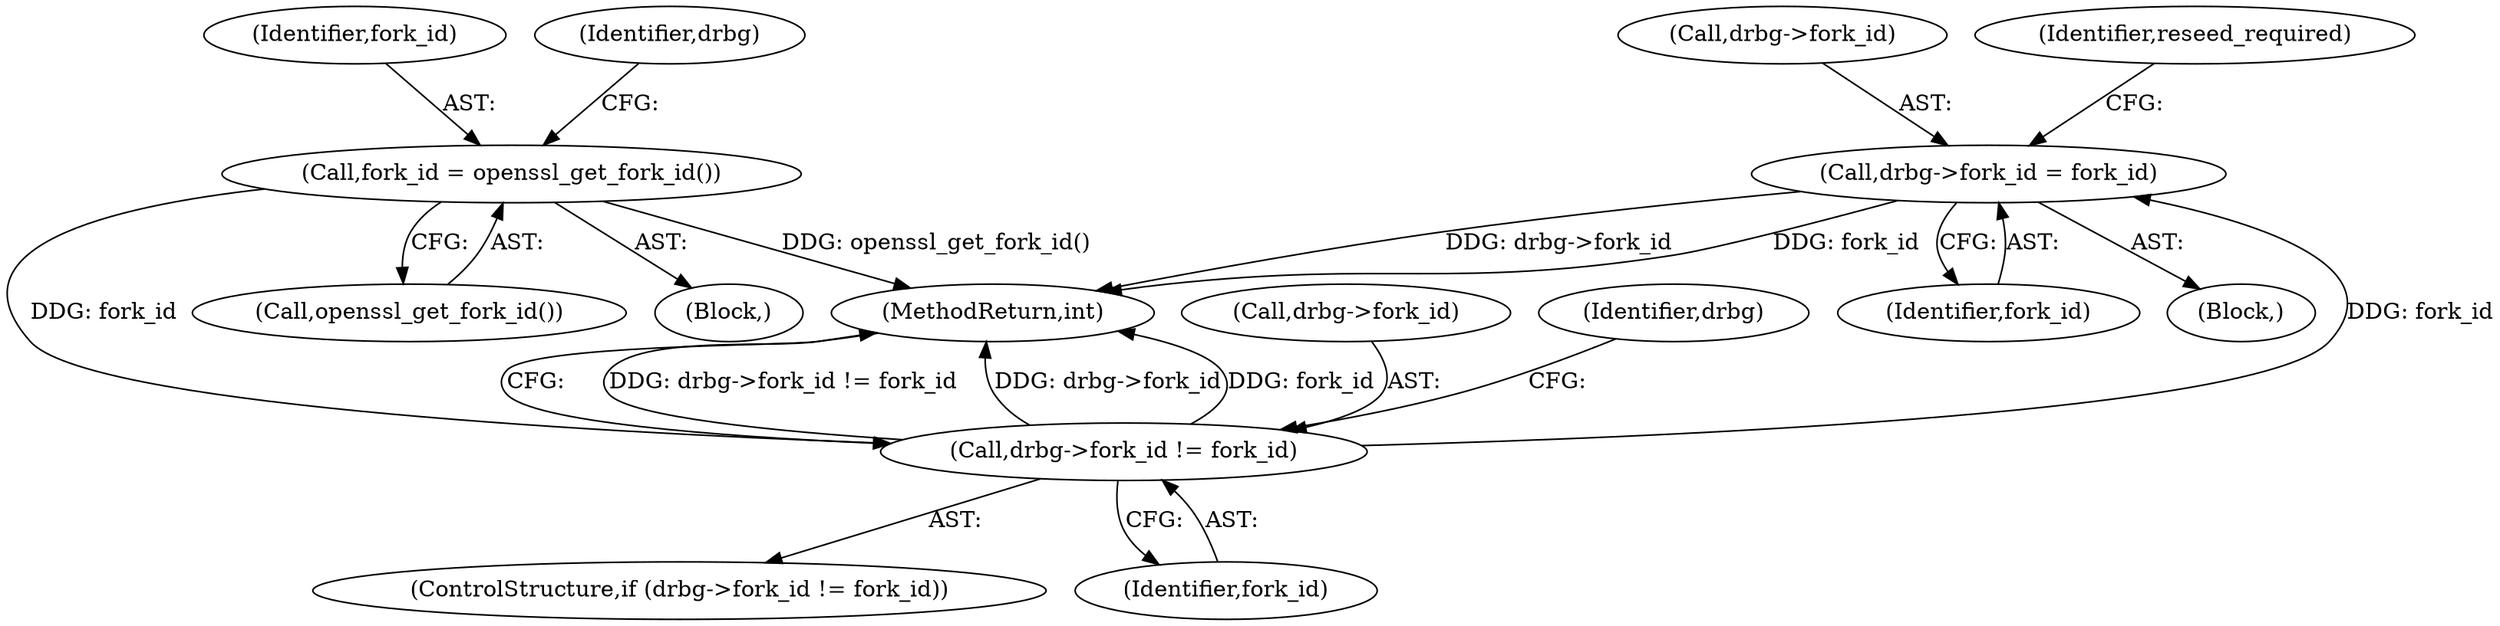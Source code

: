 digraph "0_openssl_1b0fe00e2704b5e20334a16d3c9099d1ba2ef1be_0@pointer" {
"1000185" [label="(Call,drbg->fork_id = fork_id)"];
"1000179" [label="(Call,drbg->fork_id != fork_id)"];
"1000175" [label="(Call,fork_id = openssl_get_fork_id())"];
"1000186" [label="(Call,drbg->fork_id)"];
"1000180" [label="(Call,drbg->fork_id)"];
"1000189" [label="(Identifier,fork_id)"];
"1000175" [label="(Call,fork_id = openssl_get_fork_id())"];
"1000177" [label="(Call,openssl_get_fork_id())"];
"1000191" [label="(Identifier,reseed_required)"];
"1000178" [label="(ControlStructure,if (drbg->fork_id != fork_id))"];
"1000176" [label="(Identifier,fork_id)"];
"1000193" [label="(MethodReturn,int)"];
"1000187" [label="(Identifier,drbg)"];
"1000181" [label="(Identifier,drbg)"];
"1000183" [label="(Identifier,fork_id)"];
"1000184" [label="(Block,)"];
"1000185" [label="(Call,drbg->fork_id = fork_id)"];
"1000179" [label="(Call,drbg->fork_id != fork_id)"];
"1000107" [label="(Block,)"];
"1000185" -> "1000184"  [label="AST: "];
"1000185" -> "1000189"  [label="CFG: "];
"1000186" -> "1000185"  [label="AST: "];
"1000189" -> "1000185"  [label="AST: "];
"1000191" -> "1000185"  [label="CFG: "];
"1000185" -> "1000193"  [label="DDG: drbg->fork_id"];
"1000185" -> "1000193"  [label="DDG: fork_id"];
"1000179" -> "1000185"  [label="DDG: fork_id"];
"1000179" -> "1000178"  [label="AST: "];
"1000179" -> "1000183"  [label="CFG: "];
"1000180" -> "1000179"  [label="AST: "];
"1000183" -> "1000179"  [label="AST: "];
"1000187" -> "1000179"  [label="CFG: "];
"1000193" -> "1000179"  [label="CFG: "];
"1000179" -> "1000193"  [label="DDG: drbg->fork_id != fork_id"];
"1000179" -> "1000193"  [label="DDG: drbg->fork_id"];
"1000179" -> "1000193"  [label="DDG: fork_id"];
"1000175" -> "1000179"  [label="DDG: fork_id"];
"1000175" -> "1000107"  [label="AST: "];
"1000175" -> "1000177"  [label="CFG: "];
"1000176" -> "1000175"  [label="AST: "];
"1000177" -> "1000175"  [label="AST: "];
"1000181" -> "1000175"  [label="CFG: "];
"1000175" -> "1000193"  [label="DDG: openssl_get_fork_id()"];
}
